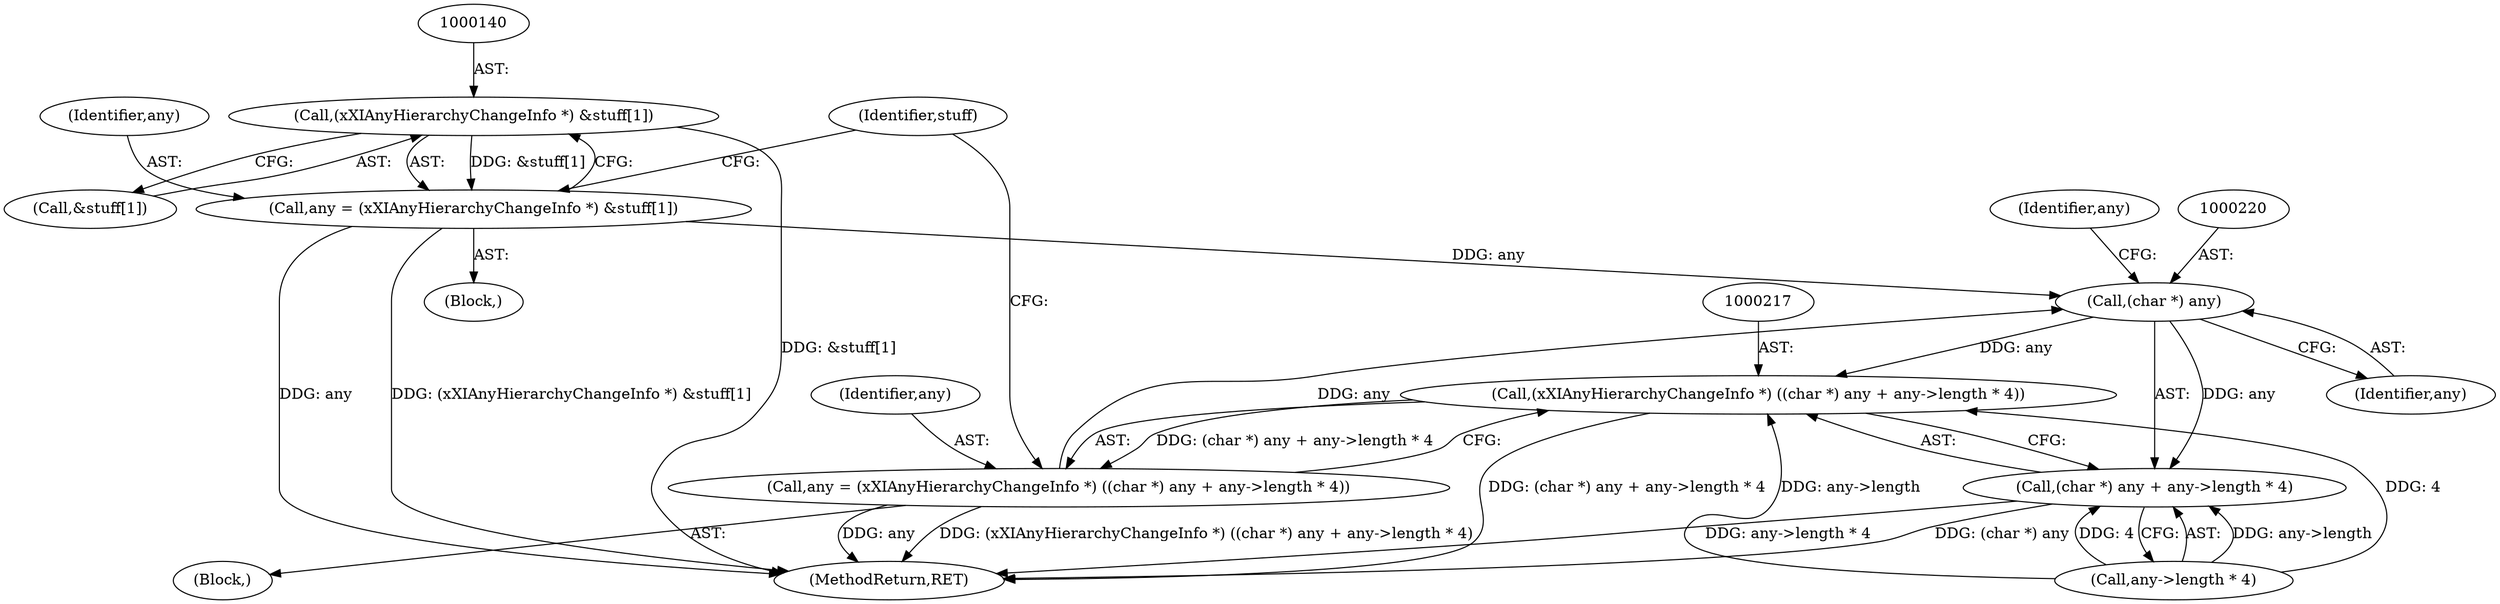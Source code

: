 digraph "0_xserver_859b08d523307eebde7724fd1a0789c44813e821@array" {
"1000139" [label="(Call,(xXIAnyHierarchyChangeInfo *) &stuff[1])"];
"1000137" [label="(Call,any = (xXIAnyHierarchyChangeInfo *) &stuff[1])"];
"1000219" [label="(Call,(char *) any)"];
"1000216" [label="(Call,(xXIAnyHierarchyChangeInfo *) ((char *) any + any->length * 4))"];
"1000214" [label="(Call,any = (xXIAnyHierarchyChangeInfo *) ((char *) any + any->length * 4))"];
"1000218" [label="(Call,(char *) any + any->length * 4)"];
"1000104" [label="(Block,)"];
"1000214" [label="(Call,any = (xXIAnyHierarchyChangeInfo *) ((char *) any + any->length * 4))"];
"1000148" [label="(Identifier,stuff)"];
"1000219" [label="(Call,(char *) any)"];
"1000218" [label="(Call,(char *) any + any->length * 4)"];
"1000138" [label="(Identifier,any)"];
"1000141" [label="(Call,&stuff[1])"];
"1000232" [label="(MethodReturn,RET)"];
"1000139" [label="(Call,(xXIAnyHierarchyChangeInfo *) &stuff[1])"];
"1000150" [label="(Block,)"];
"1000215" [label="(Identifier,any)"];
"1000224" [label="(Identifier,any)"];
"1000137" [label="(Call,any = (xXIAnyHierarchyChangeInfo *) &stuff[1])"];
"1000222" [label="(Call,any->length * 4)"];
"1000221" [label="(Identifier,any)"];
"1000216" [label="(Call,(xXIAnyHierarchyChangeInfo *) ((char *) any + any->length * 4))"];
"1000139" -> "1000137"  [label="AST: "];
"1000139" -> "1000141"  [label="CFG: "];
"1000140" -> "1000139"  [label="AST: "];
"1000141" -> "1000139"  [label="AST: "];
"1000137" -> "1000139"  [label="CFG: "];
"1000139" -> "1000232"  [label="DDG: &stuff[1]"];
"1000139" -> "1000137"  [label="DDG: &stuff[1]"];
"1000137" -> "1000104"  [label="AST: "];
"1000138" -> "1000137"  [label="AST: "];
"1000148" -> "1000137"  [label="CFG: "];
"1000137" -> "1000232"  [label="DDG: (xXIAnyHierarchyChangeInfo *) &stuff[1]"];
"1000137" -> "1000232"  [label="DDG: any"];
"1000137" -> "1000219"  [label="DDG: any"];
"1000219" -> "1000218"  [label="AST: "];
"1000219" -> "1000221"  [label="CFG: "];
"1000220" -> "1000219"  [label="AST: "];
"1000221" -> "1000219"  [label="AST: "];
"1000224" -> "1000219"  [label="CFG: "];
"1000219" -> "1000216"  [label="DDG: any"];
"1000219" -> "1000218"  [label="DDG: any"];
"1000214" -> "1000219"  [label="DDG: any"];
"1000216" -> "1000214"  [label="AST: "];
"1000216" -> "1000218"  [label="CFG: "];
"1000217" -> "1000216"  [label="AST: "];
"1000218" -> "1000216"  [label="AST: "];
"1000214" -> "1000216"  [label="CFG: "];
"1000216" -> "1000232"  [label="DDG: (char *) any + any->length * 4"];
"1000216" -> "1000214"  [label="DDG: (char *) any + any->length * 4"];
"1000222" -> "1000216"  [label="DDG: any->length"];
"1000222" -> "1000216"  [label="DDG: 4"];
"1000214" -> "1000150"  [label="AST: "];
"1000215" -> "1000214"  [label="AST: "];
"1000148" -> "1000214"  [label="CFG: "];
"1000214" -> "1000232"  [label="DDG: (xXIAnyHierarchyChangeInfo *) ((char *) any + any->length * 4)"];
"1000214" -> "1000232"  [label="DDG: any"];
"1000218" -> "1000222"  [label="CFG: "];
"1000222" -> "1000218"  [label="AST: "];
"1000218" -> "1000232"  [label="DDG: (char *) any"];
"1000218" -> "1000232"  [label="DDG: any->length * 4"];
"1000222" -> "1000218"  [label="DDG: any->length"];
"1000222" -> "1000218"  [label="DDG: 4"];
}
